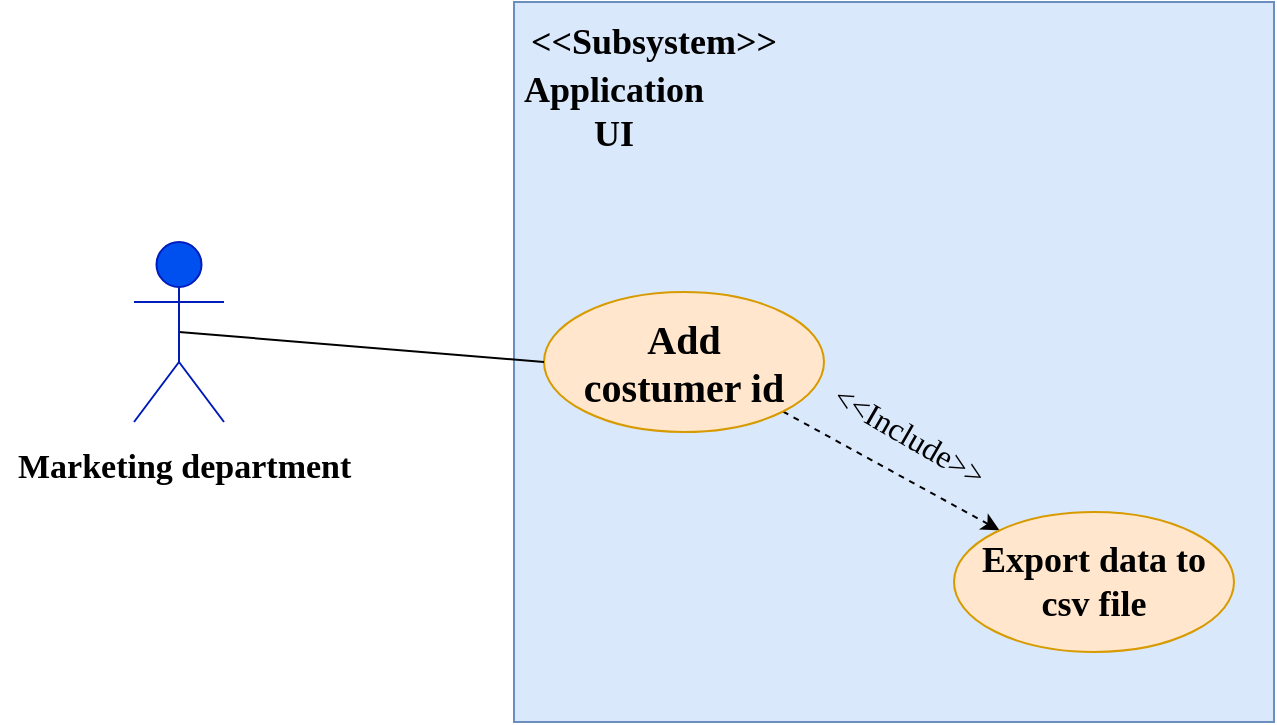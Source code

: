 <mxfile version="10.6.0" type="device"><diagram id="4MYspYDUirHvpSlVxZ25" name="Page-1"><mxGraphModel dx="992" dy="503" grid="1" gridSize="10" guides="1" tooltips="1" connect="1" arrows="1" fold="1" page="1" pageScale="1" pageWidth="850" pageHeight="1100" math="0" shadow="0"><root><mxCell id="0"/><mxCell id="1" parent="0"/><mxCell id="G9vcElmvAo98rmK5o9LF-11" value="" style="rounded=0;whiteSpace=wrap;html=1;fillColor=#dae8fc;strokeColor=#6c8ebf;" vertex="1" parent="1"><mxGeometry x="340" y="130" width="380" height="360" as="geometry"/></mxCell><mxCell id="G9vcElmvAo98rmK5o9LF-12" style="rounded=0;orthogonalLoop=1;jettySize=auto;html=1;exitX=1;exitY=1;exitDx=0;exitDy=0;endArrow=classic;endFill=1;dashed=1;" edge="1" parent="1" source="G9vcElmvAo98rmK5o9LF-13" target="G9vcElmvAo98rmK5o9LF-14"><mxGeometry relative="1" as="geometry"/></mxCell><mxCell id="G9vcElmvAo98rmK5o9LF-13" value="&lt;b style=&quot;font-size: 20px&quot;&gt;&lt;font face=&quot;Times New Roman&quot; style=&quot;font-size: 20px&quot;&gt;Add&lt;br&gt;costumer id&lt;/font&gt;&lt;/b&gt;&lt;br&gt;" style="ellipse;whiteSpace=wrap;html=1;fillColor=#ffe6cc;strokeColor=#d79b00;" vertex="1" parent="1"><mxGeometry x="355" y="275" width="140" height="70" as="geometry"/></mxCell><mxCell id="G9vcElmvAo98rmK5o9LF-14" value="&lt;font face=&quot;Times New Roman&quot; size=&quot;1&quot;&gt;&lt;b style=&quot;font-size: 18px&quot;&gt;Export data to csv file&lt;/b&gt;&lt;/font&gt;" style="ellipse;whiteSpace=wrap;html=1;fillColor=#ffe6cc;strokeColor=#d79b00;" vertex="1" parent="1"><mxGeometry x="560" y="385" width="140" height="70" as="geometry"/></mxCell><mxCell id="G9vcElmvAo98rmK5o9LF-15" style="edgeStyle=none;rounded=0;orthogonalLoop=1;jettySize=auto;html=1;exitX=0.5;exitY=0.5;exitDx=0;exitDy=0;exitPerimeter=0;entryX=0;entryY=0.5;entryDx=0;entryDy=0;endArrow=none;endFill=0;" edge="1" parent="1" source="G9vcElmvAo98rmK5o9LF-16" target="G9vcElmvAo98rmK5o9LF-13"><mxGeometry relative="1" as="geometry"/></mxCell><mxCell id="G9vcElmvAo98rmK5o9LF-16" value="&lt;font style=&quot;font-size: 18px&quot; face=&quot;Times New Roman&quot;&gt;&lt;b&gt;Marketing Department&lt;/b&gt;&lt;/font&gt;" style="shape=umlActor;verticalLabelPosition=bottom;labelBackgroundColor=#ffffff;verticalAlign=top;html=1;fillColor=#0050ef;strokeColor=#001DBC;fontColor=#ffffff;" vertex="1" parent="1"><mxGeometry x="150" y="250" width="45" height="90" as="geometry"/></mxCell><mxCell id="G9vcElmvAo98rmK5o9LF-17" value="&lt;font style=&quot;font-size: 16px ; font-weight: normal&quot; face=&quot;Verdana&quot;&gt;&amp;lt;&amp;lt;Include&amp;gt;&amp;gt;&lt;br&gt;&lt;br&gt;&lt;/font&gt;" style="text;html=1;resizable=0;points=[];autosize=1;align=left;verticalAlign=top;spacingTop=-4;rotation=30;fontStyle=1" vertex="1" parent="1"><mxGeometry x="490" y="345" width="130" height="30" as="geometry"/></mxCell><mxCell id="G9vcElmvAo98rmK5o9LF-18" value="&lt;b&gt;&lt;font face=&quot;Times New Roman&quot; style=&quot;font-size: 18px&quot;&gt;&amp;lt;&amp;lt;Subsystem&amp;gt;&amp;gt;&lt;/font&gt;&lt;/b&gt;" style="text;html=1;strokeColor=none;fillColor=none;align=center;verticalAlign=middle;whiteSpace=wrap;rounded=0;" vertex="1" parent="1"><mxGeometry x="390" y="140" width="40" height="20" as="geometry"/></mxCell><mxCell id="G9vcElmvAo98rmK5o9LF-19" value="&lt;b&gt;&lt;font face=&quot;Times New Roman&quot; style=&quot;font-size: 18px&quot;&gt;Application UI&lt;/font&gt;&lt;/b&gt;" style="text;html=1;strokeColor=none;fillColor=none;align=center;verticalAlign=middle;whiteSpace=wrap;rounded=0;" vertex="1" parent="1"><mxGeometry x="370" y="170" width="40" height="30" as="geometry"/></mxCell><mxCell id="G9vcElmvAo98rmK5o9LF-20" value="&lt;b&gt;&lt;font style=&quot;font-size: 17px&quot; face=&quot;Times New Roman&quot;&gt;Marketing department&lt;/font&gt;&lt;/b&gt;" style="text;html=1;resizable=0;points=[];autosize=1;align=left;verticalAlign=top;spacingTop=-4;" vertex="1" parent="1"><mxGeometry x="90" y="350" width="180" height="20" as="geometry"/></mxCell></root></mxGraphModel></diagram></mxfile>